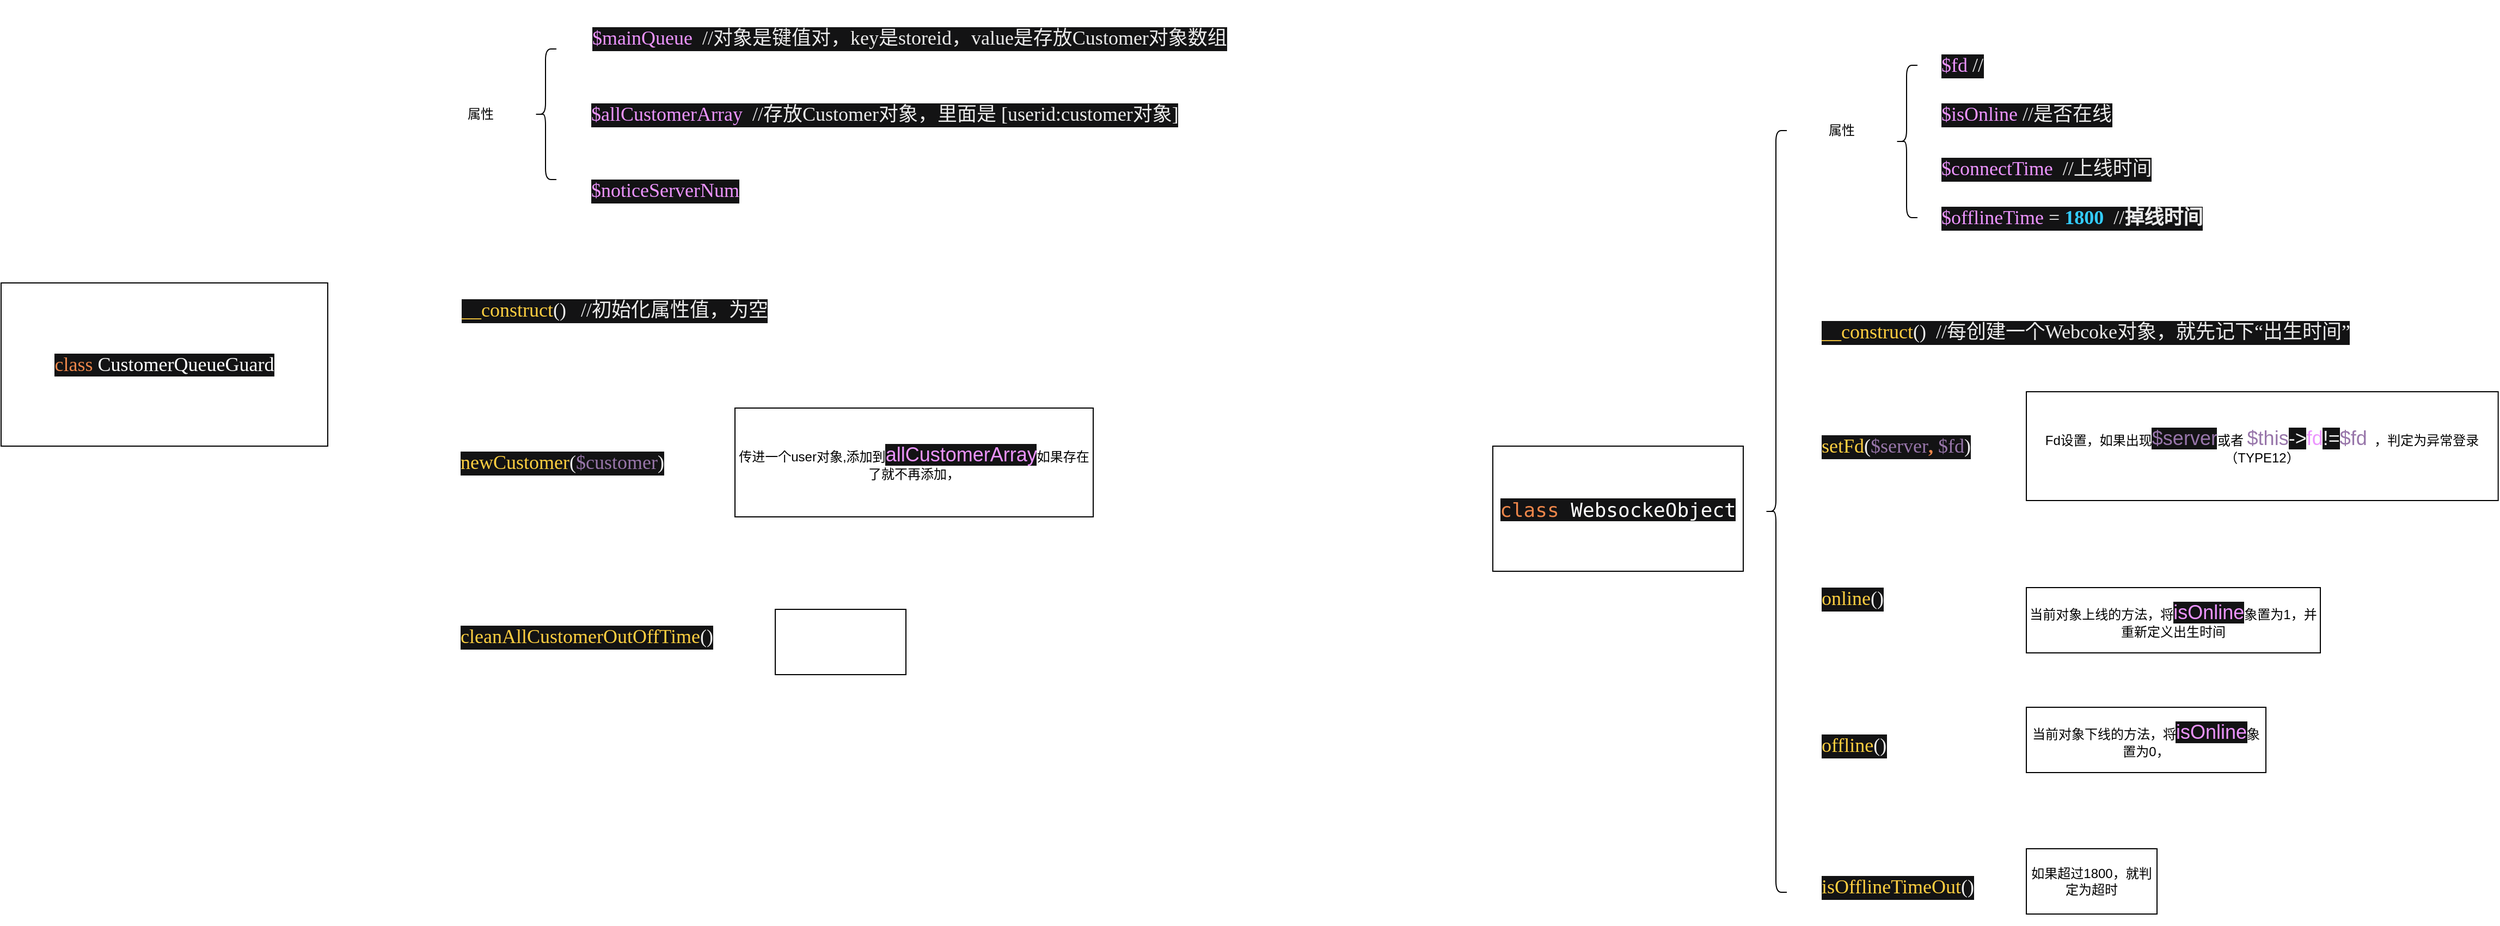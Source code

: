 <mxfile version="13.6.10" type="device"><diagram id="YsXHHrmrwkADsc2FaHmU" name="Page-1"><mxGraphModel dx="3145" dy="1312" grid="1" gridSize="10" guides="1" tooltips="1" connect="1" arrows="1" fold="1" page="1" pageScale="1" pageWidth="827" pageHeight="1169" math="0" shadow="0"><root><mxCell id="0"/><mxCell id="1" parent="0"/><mxCell id="m1rElFy9coLp0GKoOi-L-2" value="&lt;pre style=&quot;background-color: #131314 ; color: #ebebeb ; font-family: &amp;#34;宋体&amp;#34; ; font-size: 13.5pt&quot;&gt;&lt;span style=&quot;color: #ed864a&quot;&gt;class &lt;/span&gt;&lt;span style=&quot;color: #ffffff&quot;&gt;CustomerQueueGuard&lt;/span&gt;&lt;/pre&gt;" style="whiteSpace=wrap;html=1;" vertex="1" parent="1"><mxGeometry x="-260" y="330" width="300" height="150" as="geometry"/></mxCell><mxCell id="m1rElFy9coLp0GKoOi-L-3" value="&lt;pre style=&quot;background-color: #131314 ; color: #ebebeb ; font-family: &amp;#34;宋体&amp;#34; ; font-size: 13.5pt&quot;&gt;&lt;span style=&quot;color: #ed94ff&quot;&gt;$mainQueue  &lt;/span&gt;//对象是键值对，key是storeid，value是存放Customer对象数组&lt;/pre&gt;" style="text;whiteSpace=wrap;html=1;" vertex="1" parent="1"><mxGeometry x="281" y="70" width="290" height="70" as="geometry"/></mxCell><mxCell id="m1rElFy9coLp0GKoOi-L-4" value="&lt;pre style=&quot;background-color: #131314 ; color: #ebebeb ; font-family: &amp;#34;宋体&amp;#34; ; font-size: 13.5pt&quot;&gt;&lt;span style=&quot;color: #ed94ff&quot;&gt;$allCustomerArray  &lt;/span&gt;//存放Customer对象，里面是 [userid:customer对象]&lt;br&gt;&lt;/pre&gt;" style="text;whiteSpace=wrap;html=1;" vertex="1" parent="1"><mxGeometry x="280" y="140" width="630" height="70" as="geometry"/></mxCell><mxCell id="m1rElFy9coLp0GKoOi-L-5" value="&lt;pre style=&quot;background-color: #131314 ; color: #ebebeb ; font-family: &amp;quot;宋体&amp;quot; ; font-size: 13.5pt&quot;&gt;&lt;span style=&quot;color: #ed94ff&quot;&gt;$noticeServerNum&lt;/span&gt;&lt;/pre&gt;" style="text;whiteSpace=wrap;html=1;" vertex="1" parent="1"><mxGeometry x="280" y="210" width="170" height="70" as="geometry"/></mxCell><mxCell id="m1rElFy9coLp0GKoOi-L-6" value="" style="shape=curlyBracket;whiteSpace=wrap;html=1;rounded=1;" vertex="1" parent="1"><mxGeometry x="230" y="115" width="20" height="120" as="geometry"/></mxCell><mxCell id="m1rElFy9coLp0GKoOi-L-7" value="属性" style="text;html=1;align=center;verticalAlign=middle;resizable=0;points=[];autosize=1;" vertex="1" parent="1"><mxGeometry x="160" y="165" width="40" height="20" as="geometry"/></mxCell><mxCell id="m1rElFy9coLp0GKoOi-L-9" value="&lt;pre style=&quot;background-color: #131314 ; color: #ebebeb ; font-family: &amp;#34;宋体&amp;#34; ; font-size: 13.5pt&quot;&gt;&lt;span style=&quot;color: #ffcf40&quot;&gt;__construct&lt;/span&gt;()   //初始化属性值，为空&lt;/pre&gt;" style="text;whiteSpace=wrap;html=1;" vertex="1" parent="1"><mxGeometry x="161" y="320" width="670" height="70" as="geometry"/></mxCell><mxCell id="m1rElFy9coLp0GKoOi-L-10" value="&lt;pre style=&quot;background-color: #131314 ; color: #ebebeb ; font-family: &amp;quot;宋体&amp;quot; ; font-size: 13.5pt&quot;&gt;&lt;span style=&quot;color: #ffcf40&quot;&gt;newCustomer&lt;/span&gt;(&lt;span style=&quot;color: #9876aa&quot;&gt;$customer&lt;/span&gt;)&lt;/pre&gt;" style="text;whiteSpace=wrap;html=1;" vertex="1" parent="1"><mxGeometry x="160" y="460" width="220" height="70" as="geometry"/></mxCell><mxCell id="m1rElFy9coLp0GKoOi-L-11" value="传进一个user对象,添加到&lt;span style=&quot;color: rgb(237 , 148 , 255) ; background-color: rgb(19 , 19 , 20) ; font-size: 13.5pt&quot;&gt;allCustomerArray&lt;/span&gt;&lt;span&gt;如果存在了就不再添加，&lt;/span&gt;" style="rounded=0;whiteSpace=wrap;html=1;" vertex="1" parent="1"><mxGeometry x="414" y="445" width="329" height="100" as="geometry"/></mxCell><mxCell id="m1rElFy9coLp0GKoOi-L-12" value="&lt;pre style=&quot;background-color: #131314 ; color: #ebebeb ; font-family: &amp;quot;宋体&amp;quot; ; font-size: 13.5pt&quot;&gt;&lt;span style=&quot;color: #ffcf40&quot;&gt;cleanAllCustomerOutOffTime&lt;/span&gt;()&lt;/pre&gt;" style="text;whiteSpace=wrap;html=1;" vertex="1" parent="1"><mxGeometry x="160" y="620" width="280" height="70" as="geometry"/></mxCell><mxCell id="m1rElFy9coLp0GKoOi-L-13" value="" style="rounded=0;whiteSpace=wrap;html=1;" vertex="1" parent="1"><mxGeometry x="451" y="630" width="120" height="60" as="geometry"/></mxCell><mxCell id="m1rElFy9coLp0GKoOi-L-14" value="&lt;pre style=&quot;background-color: #131314 ; color: #ebebeb ; font-family: &amp;#34;宋体&amp;#34; ; font-size: 13.5pt&quot;&gt;&lt;pre style=&quot;font-size: 13.5pt&quot;&gt;&lt;span style=&quot;color: #ed864a&quot;&gt;class &lt;/span&gt;&lt;span style=&quot;color: #ffffff&quot;&gt;WebsockeObject&lt;/span&gt;&lt;/pre&gt;&lt;/pre&gt;" style="whiteSpace=wrap;html=1;" vertex="1" parent="1"><mxGeometry x="1110" y="480" width="230" height="115" as="geometry"/></mxCell><mxCell id="m1rElFy9coLp0GKoOi-L-15" value="属性" style="text;html=1;align=center;verticalAlign=middle;resizable=0;points=[];autosize=1;" vertex="1" parent="1"><mxGeometry x="1410" y="180" width="40" height="20" as="geometry"/></mxCell><mxCell id="m1rElFy9coLp0GKoOi-L-16" value="" style="shape=curlyBracket;whiteSpace=wrap;html=1;rounded=1;" vertex="1" parent="1"><mxGeometry x="1480" y="130" width="20" height="140" as="geometry"/></mxCell><mxCell id="m1rElFy9coLp0GKoOi-L-17" value="&lt;pre style=&quot;background-color: #131314 ; color: #ebebeb ; font-family: &amp;#34;宋体&amp;#34; ; font-size: 13.5pt&quot;&gt;&lt;span style=&quot;color: #ed94ff&quot;&gt;$fd &lt;/span&gt;//&lt;/pre&gt;" style="text;whiteSpace=wrap;html=1;" vertex="1" parent="1"><mxGeometry x="1520" y="95" width="350" height="70" as="geometry"/></mxCell><mxCell id="m1rElFy9coLp0GKoOi-L-18" value="&lt;pre style=&quot;background-color: #131314 ; color: #ebebeb ; font-family: &amp;#34;宋体&amp;#34; ; font-size: 13.5pt&quot;&gt;&lt;span style=&quot;color: #ed94ff&quot;&gt;$isOnline &lt;/span&gt;//是否在线&lt;/pre&gt;" style="text;whiteSpace=wrap;html=1;" vertex="1" parent="1"><mxGeometry x="1520" y="140" width="380" height="70" as="geometry"/></mxCell><mxCell id="m1rElFy9coLp0GKoOi-L-19" value="&lt;pre style=&quot;background-color: #131314 ; color: #ebebeb ; font-family: &amp;#34;宋体&amp;#34; ; font-size: 13.5pt&quot;&gt;&lt;span style=&quot;color: #ed94ff&quot;&gt;$connectTime  &lt;/span&gt;//上线时间&lt;/pre&gt;" style="text;whiteSpace=wrap;html=1;" vertex="1" parent="1"><mxGeometry x="1520" y="190" width="370" height="70" as="geometry"/></mxCell><mxCell id="m1rElFy9coLp0GKoOi-L-20" value="&lt;pre style=&quot;background-color: #131314 ; color: #ebebeb ; font-family: &amp;#34;宋体&amp;#34; ; font-size: 13.5pt&quot;&gt;&lt;span style=&quot;color: #ed94ff&quot;&gt;$offlineTime &lt;/span&gt;= &lt;span style=&quot;color: #33ccff ; font-weight: bold&quot;&gt;1800  &lt;/span&gt;//&lt;b&gt;掉线时间&lt;/b&gt;&lt;/pre&gt;" style="text;whiteSpace=wrap;html=1;" vertex="1" parent="1"><mxGeometry x="1520" y="235" width="400" height="70" as="geometry"/></mxCell><mxCell id="m1rElFy9coLp0GKoOi-L-21" value="&lt;pre style=&quot;background-color: #131314 ; color: #ebebeb ; font-family: &amp;#34;宋体&amp;#34; ; font-size: 13.5pt&quot;&gt;&lt;span style=&quot;color: #ffcf40&quot;&gt;__construct&lt;/span&gt;()  //每创建一个Webcoke对象，就先记下“出生时间”&lt;/pre&gt;" style="text;whiteSpace=wrap;html=1;" vertex="1" parent="1"><mxGeometry x="1410" y="340" width="520" height="60" as="geometry"/></mxCell><mxCell id="m1rElFy9coLp0GKoOi-L-22" value="&lt;pre style=&quot;background-color: #131314 ; color: #ebebeb ; font-family: &amp;quot;宋体&amp;quot; ; font-size: 13.5pt&quot;&gt;&lt;span style=&quot;color: #ffcf40&quot;&gt;setFd&lt;/span&gt;(&lt;span style=&quot;color: #9876aa&quot;&gt;$server&lt;/span&gt;&lt;span style=&quot;color: #ed864a ; font-weight: bold&quot;&gt;, &lt;/span&gt;&lt;span style=&quot;color: #9876aa&quot;&gt;$fd&lt;/span&gt;)&lt;/pre&gt;" style="text;whiteSpace=wrap;html=1;" vertex="1" parent="1"><mxGeometry x="1410" y="445" width="200" height="70" as="geometry"/></mxCell><mxCell id="m1rElFy9coLp0GKoOi-L-23" value="Fd设置，如果出现&lt;span style=&quot;color: rgb(152 , 118 , 170) ; background-color: rgb(19 , 19 , 20) ; font-size: 13.5pt&quot;&gt;$server&lt;/span&gt;或者&amp;nbsp;&lt;span style=&quot;font-size: 13.5pt ; color: rgb(152 , 118 , 170)&quot;&gt;$this&lt;/span&gt;&lt;span style=&quot;background-color: rgb(19 , 19 , 20) ; color: rgb(235 , 235 , 235) ; font-size: 13.5pt&quot;&gt;-&amp;gt;&lt;/span&gt;&lt;span style=&quot;font-size: 13.5pt ; color: rgb(237 , 148 , 255)&quot;&gt;fd&lt;/span&gt;&lt;span style=&quot;background-color: rgb(19 , 19 , 20) ; color: rgb(235 , 235 , 235) ; font-size: 13.5pt&quot;&gt;!=&lt;/span&gt;&lt;span style=&quot;font-size: 13.5pt ; color: rgb(152 , 118 , 170)&quot;&gt;$fd&lt;/span&gt;&lt;span&gt;&amp;nbsp; ，判定为异常登录（TYPE12）&lt;/span&gt;" style="rounded=0;whiteSpace=wrap;html=1;" vertex="1" parent="1"><mxGeometry x="1600" y="430" width="433.33" height="100" as="geometry"/></mxCell><mxCell id="m1rElFy9coLp0GKoOi-L-25" value="&lt;pre style=&quot;background-color: #131314 ; color: #ebebeb ; font-family: &amp;#34;宋体&amp;#34; ; font-size: 13.5pt&quot;&gt;&lt;span style=&quot;color: #ffcf40&quot;&gt;online&lt;/span&gt;()&lt;/pre&gt;" style="text;whiteSpace=wrap;html=1;" vertex="1" parent="1"><mxGeometry x="1410" y="585" width="110" height="70" as="geometry"/></mxCell><mxCell id="m1rElFy9coLp0GKoOi-L-26" value="当前对象上线的方法，将&lt;span style=&quot;color: rgb(237 , 148 , 255) ; background-color: rgb(19 , 19 , 20) ; font-size: 13.5pt&quot;&gt;isOnline&lt;/span&gt;象置为1，并重新定义出生时间" style="rounded=0;whiteSpace=wrap;html=1;" vertex="1" parent="1"><mxGeometry x="1600" y="610" width="270" height="60" as="geometry"/></mxCell><mxCell id="m1rElFy9coLp0GKoOi-L-27" value="&lt;pre style=&quot;background-color: #131314 ; color: #ebebeb ; font-family: &amp;quot;宋体&amp;quot; ; font-size: 13.5pt&quot;&gt;&lt;span style=&quot;color: #ffcf40&quot;&gt;offline&lt;/span&gt;()&lt;/pre&gt;" style="text;whiteSpace=wrap;html=1;" vertex="1" parent="1"><mxGeometry x="1410" y="720" width="110" height="70" as="geometry"/></mxCell><mxCell id="m1rElFy9coLp0GKoOi-L-28" value="当前对象下线的方法，将&lt;span style=&quot;color: rgb(237 , 148 , 255) ; background-color: rgb(19 , 19 , 20) ; font-size: 13.5pt&quot;&gt;isOnline&lt;/span&gt;象置为0，" style="whiteSpace=wrap;html=1;" vertex="1" parent="1"><mxGeometry x="1600" y="720" width="220" height="60" as="geometry"/></mxCell><mxCell id="m1rElFy9coLp0GKoOi-L-29" value="&lt;pre style=&quot;background-color: #131314 ; color: #ebebeb ; font-family: &amp;quot;宋体&amp;quot; ; font-size: 13.5pt&quot;&gt;&lt;span style=&quot;color: #ffcf40&quot;&gt;isOfflineTimeOut&lt;/span&gt;()&lt;/pre&gt;" style="text;whiteSpace=wrap;html=1;" vertex="1" parent="1"><mxGeometry x="1410" y="850" width="190" height="70" as="geometry"/></mxCell><mxCell id="m1rElFy9coLp0GKoOi-L-30" value="如果超过1800，就判定为超时" style="whiteSpace=wrap;html=1;" vertex="1" parent="1"><mxGeometry x="1600" y="850" width="120" height="60" as="geometry"/></mxCell><mxCell id="m1rElFy9coLp0GKoOi-L-31" value="" style="shape=curlyBracket;whiteSpace=wrap;html=1;rounded=1;" vertex="1" parent="1"><mxGeometry x="1360" y="190" width="20" height="700" as="geometry"/></mxCell></root></mxGraphModel></diagram></mxfile>
